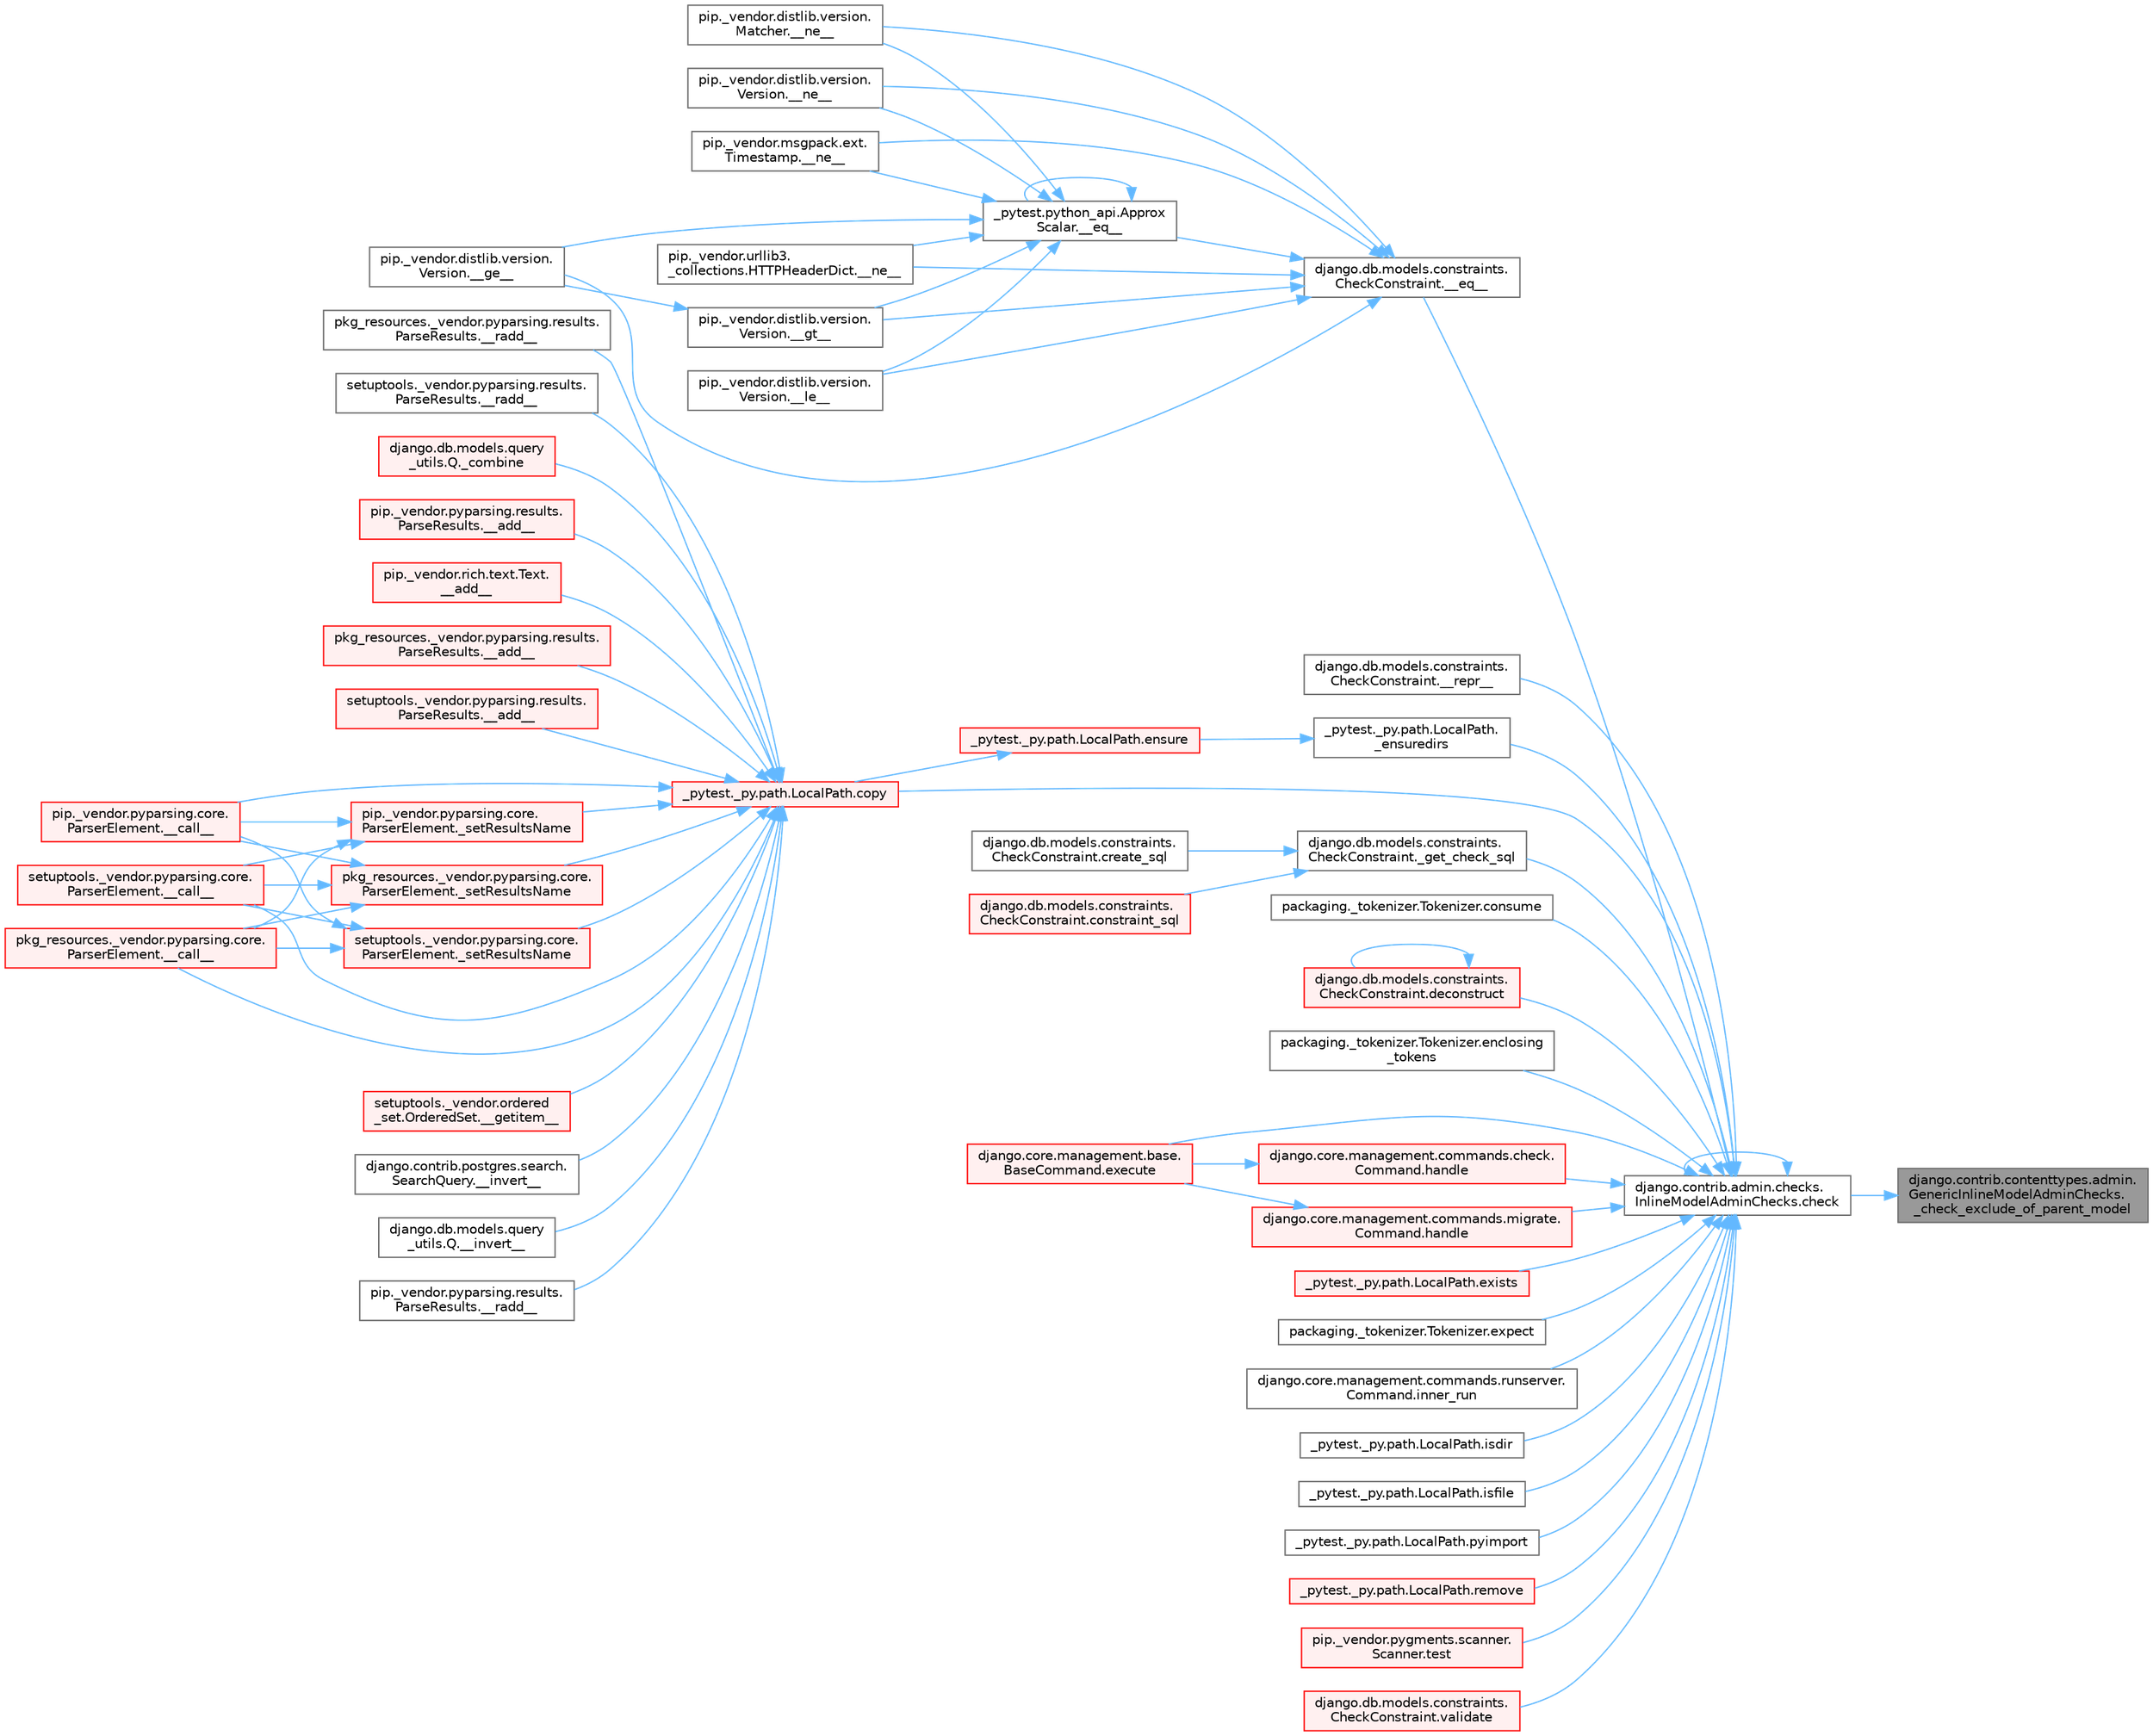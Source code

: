 digraph "django.contrib.contenttypes.admin.GenericInlineModelAdminChecks._check_exclude_of_parent_model"
{
 // LATEX_PDF_SIZE
  bgcolor="transparent";
  edge [fontname=Helvetica,fontsize=10,labelfontname=Helvetica,labelfontsize=10];
  node [fontname=Helvetica,fontsize=10,shape=box,height=0.2,width=0.4];
  rankdir="RL";
  Node1 [id="Node000001",label="django.contrib.contenttypes.admin.\lGenericInlineModelAdminChecks.\l_check_exclude_of_parent_model",height=0.2,width=0.4,color="gray40", fillcolor="grey60", style="filled", fontcolor="black",tooltip=" "];
  Node1 -> Node2 [id="edge1_Node000001_Node000002",dir="back",color="steelblue1",style="solid",tooltip=" "];
  Node2 [id="Node000002",label="django.contrib.admin.checks.\lInlineModelAdminChecks.check",height=0.2,width=0.4,color="grey40", fillcolor="white", style="filled",URL="$classdjango_1_1contrib_1_1admin_1_1checks_1_1_inline_model_admin_checks.html#acdf096659f73e5facb970e774e61f7cc",tooltip=" "];
  Node2 -> Node3 [id="edge2_Node000002_Node000003",dir="back",color="steelblue1",style="solid",tooltip=" "];
  Node3 [id="Node000003",label="django.db.models.constraints.\lCheckConstraint.__eq__",height=0.2,width=0.4,color="grey40", fillcolor="white", style="filled",URL="$classdjango_1_1db_1_1models_1_1constraints_1_1_check_constraint.html#a55875a553e53009967129f8b8a269475",tooltip=" "];
  Node3 -> Node4 [id="edge3_Node000003_Node000004",dir="back",color="steelblue1",style="solid",tooltip=" "];
  Node4 [id="Node000004",label="_pytest.python_api.Approx\lScalar.__eq__",height=0.2,width=0.4,color="grey40", fillcolor="white", style="filled",URL="$class__pytest_1_1python__api_1_1_approx_scalar.html#af4601ee4ca7409927f88c83ebfc3d923",tooltip=" "];
  Node4 -> Node4 [id="edge4_Node000004_Node000004",dir="back",color="steelblue1",style="solid",tooltip=" "];
  Node4 -> Node5 [id="edge5_Node000004_Node000005",dir="back",color="steelblue1",style="solid",tooltip=" "];
  Node5 [id="Node000005",label="pip._vendor.distlib.version.\lVersion.__ge__",height=0.2,width=0.4,color="grey40", fillcolor="white", style="filled",URL="$classpip_1_1__vendor_1_1distlib_1_1version_1_1_version.html#aa6b7b889cebc687ddb5ed9040d01b1ec",tooltip=" "];
  Node4 -> Node6 [id="edge6_Node000004_Node000006",dir="back",color="steelblue1",style="solid",tooltip=" "];
  Node6 [id="Node000006",label="pip._vendor.distlib.version.\lVersion.__gt__",height=0.2,width=0.4,color="grey40", fillcolor="white", style="filled",URL="$classpip_1_1__vendor_1_1distlib_1_1version_1_1_version.html#a51cf0c8da1bb6829173ff6861b10cb5f",tooltip=" "];
  Node6 -> Node5 [id="edge7_Node000006_Node000005",dir="back",color="steelblue1",style="solid",tooltip=" "];
  Node4 -> Node7 [id="edge8_Node000004_Node000007",dir="back",color="steelblue1",style="solid",tooltip=" "];
  Node7 [id="Node000007",label="pip._vendor.distlib.version.\lVersion.__le__",height=0.2,width=0.4,color="grey40", fillcolor="white", style="filled",URL="$classpip_1_1__vendor_1_1distlib_1_1version_1_1_version.html#ae5e2c5d9b76377e286fcf92a382cbb8b",tooltip=" "];
  Node4 -> Node8 [id="edge9_Node000004_Node000008",dir="back",color="steelblue1",style="solid",tooltip=" "];
  Node8 [id="Node000008",label="pip._vendor.distlib.version.\lMatcher.__ne__",height=0.2,width=0.4,color="grey40", fillcolor="white", style="filled",URL="$classpip_1_1__vendor_1_1distlib_1_1version_1_1_matcher.html#a24f8f8a4686bff3018fee5d22f4e02f1",tooltip=" "];
  Node4 -> Node9 [id="edge10_Node000004_Node000009",dir="back",color="steelblue1",style="solid",tooltip=" "];
  Node9 [id="Node000009",label="pip._vendor.distlib.version.\lVersion.__ne__",height=0.2,width=0.4,color="grey40", fillcolor="white", style="filled",URL="$classpip_1_1__vendor_1_1distlib_1_1version_1_1_version.html#aea3cdf6db007318ab1a2e8d144e2a4a1",tooltip=" "];
  Node4 -> Node10 [id="edge11_Node000004_Node000010",dir="back",color="steelblue1",style="solid",tooltip=" "];
  Node10 [id="Node000010",label="pip._vendor.msgpack.ext.\lTimestamp.__ne__",height=0.2,width=0.4,color="grey40", fillcolor="white", style="filled",URL="$classpip_1_1__vendor_1_1msgpack_1_1ext_1_1_timestamp.html#ac38b8cada8075f7a1133b06bc99b2317",tooltip=" "];
  Node4 -> Node11 [id="edge12_Node000004_Node000011",dir="back",color="steelblue1",style="solid",tooltip=" "];
  Node11 [id="Node000011",label="pip._vendor.urllib3.\l_collections.HTTPHeaderDict.__ne__",height=0.2,width=0.4,color="grey40", fillcolor="white", style="filled",URL="$classpip_1_1__vendor_1_1urllib3_1_1__collections_1_1_h_t_t_p_header_dict.html#aa7766a9499d33160a1258e140e35a806",tooltip=" "];
  Node3 -> Node5 [id="edge13_Node000003_Node000005",dir="back",color="steelblue1",style="solid",tooltip=" "];
  Node3 -> Node6 [id="edge14_Node000003_Node000006",dir="back",color="steelblue1",style="solid",tooltip=" "];
  Node3 -> Node7 [id="edge15_Node000003_Node000007",dir="back",color="steelblue1",style="solid",tooltip=" "];
  Node3 -> Node8 [id="edge16_Node000003_Node000008",dir="back",color="steelblue1",style="solid",tooltip=" "];
  Node3 -> Node9 [id="edge17_Node000003_Node000009",dir="back",color="steelblue1",style="solid",tooltip=" "];
  Node3 -> Node10 [id="edge18_Node000003_Node000010",dir="back",color="steelblue1",style="solid",tooltip=" "];
  Node3 -> Node11 [id="edge19_Node000003_Node000011",dir="back",color="steelblue1",style="solid",tooltip=" "];
  Node2 -> Node12 [id="edge20_Node000002_Node000012",dir="back",color="steelblue1",style="solid",tooltip=" "];
  Node12 [id="Node000012",label="django.db.models.constraints.\lCheckConstraint.__repr__",height=0.2,width=0.4,color="grey40", fillcolor="white", style="filled",URL="$classdjango_1_1db_1_1models_1_1constraints_1_1_check_constraint.html#a5ee1e990e7235f77706fa7da45651b5f",tooltip=" "];
  Node2 -> Node13 [id="edge21_Node000002_Node000013",dir="back",color="steelblue1",style="solid",tooltip=" "];
  Node13 [id="Node000013",label="_pytest._py.path.LocalPath.\l_ensuredirs",height=0.2,width=0.4,color="grey40", fillcolor="white", style="filled",URL="$class__pytest_1_1__py_1_1path_1_1_local_path.html#a0fa56f7616aa9008fbda709b5bd46302",tooltip=" "];
  Node13 -> Node14 [id="edge22_Node000013_Node000014",dir="back",color="steelblue1",style="solid",tooltip=" "];
  Node14 [id="Node000014",label="_pytest._py.path.LocalPath.ensure",height=0.2,width=0.4,color="red", fillcolor="#FFF0F0", style="filled",URL="$class__pytest_1_1__py_1_1path_1_1_local_path.html#a7495d45777169316de67c7e19218622d",tooltip=" "];
  Node14 -> Node15 [id="edge23_Node000014_Node000015",dir="back",color="steelblue1",style="solid",tooltip=" "];
  Node15 [id="Node000015",label="_pytest._py.path.LocalPath.copy",height=0.2,width=0.4,color="red", fillcolor="#FFF0F0", style="filled",URL="$class__pytest_1_1__py_1_1path_1_1_local_path.html#a9eeecae0b90a7147e6bf23d6ea8fc6c0",tooltip=" "];
  Node15 -> Node16 [id="edge24_Node000015_Node000016",dir="back",color="steelblue1",style="solid",tooltip=" "];
  Node16 [id="Node000016",label="pip._vendor.pyparsing.results.\lParseResults.__add__",height=0.2,width=0.4,color="red", fillcolor="#FFF0F0", style="filled",URL="$classpip_1_1__vendor_1_1pyparsing_1_1results_1_1_parse_results.html#a3d042ec44a5277aec415d0527b3aa0f2",tooltip=" "];
  Node15 -> Node18 [id="edge25_Node000015_Node000018",dir="back",color="steelblue1",style="solid",tooltip=" "];
  Node18 [id="Node000018",label="pip._vendor.rich.text.Text.\l__add__",height=0.2,width=0.4,color="red", fillcolor="#FFF0F0", style="filled",URL="$classpip_1_1__vendor_1_1rich_1_1text_1_1_text.html#a53ddbcca645bcd523cc7875ede6a2691",tooltip=" "];
  Node15 -> Node19 [id="edge26_Node000015_Node000019",dir="back",color="steelblue1",style="solid",tooltip=" "];
  Node19 [id="Node000019",label="pkg_resources._vendor.pyparsing.results.\lParseResults.__add__",height=0.2,width=0.4,color="red", fillcolor="#FFF0F0", style="filled",URL="$classpkg__resources_1_1__vendor_1_1pyparsing_1_1results_1_1_parse_results.html#aac08c0df1060499bad944971ca3442b9",tooltip=" "];
  Node15 -> Node20 [id="edge27_Node000015_Node000020",dir="back",color="steelblue1",style="solid",tooltip=" "];
  Node20 [id="Node000020",label="setuptools._vendor.pyparsing.results.\lParseResults.__add__",height=0.2,width=0.4,color="red", fillcolor="#FFF0F0", style="filled",URL="$classsetuptools_1_1__vendor_1_1pyparsing_1_1results_1_1_parse_results.html#afddc4e6ba70870fb80a50fb1f12f43e3",tooltip=" "];
  Node15 -> Node21 [id="edge28_Node000015_Node000021",dir="back",color="steelblue1",style="solid",tooltip=" "];
  Node21 [id="Node000021",label="pip._vendor.pyparsing.core.\lParserElement.__call__",height=0.2,width=0.4,color="red", fillcolor="#FFF0F0", style="filled",URL="$classpip_1_1__vendor_1_1pyparsing_1_1core_1_1_parser_element.html#a2f5f22bc974026e007e59ad948002d7d",tooltip=" "];
  Node15 -> Node24 [id="edge29_Node000015_Node000024",dir="back",color="steelblue1",style="solid",tooltip=" "];
  Node24 [id="Node000024",label="pkg_resources._vendor.pyparsing.core.\lParserElement.__call__",height=0.2,width=0.4,color="red", fillcolor="#FFF0F0", style="filled",URL="$classpkg__resources_1_1__vendor_1_1pyparsing_1_1core_1_1_parser_element.html#afcbb17119d97bfa6d626db404fc46c5d",tooltip=" "];
  Node15 -> Node25 [id="edge30_Node000015_Node000025",dir="back",color="steelblue1",style="solid",tooltip=" "];
  Node25 [id="Node000025",label="setuptools._vendor.pyparsing.core.\lParserElement.__call__",height=0.2,width=0.4,color="red", fillcolor="#FFF0F0", style="filled",URL="$classsetuptools_1_1__vendor_1_1pyparsing_1_1core_1_1_parser_element.html#a28d20326a3f54e2777adc97073328291",tooltip=" "];
  Node15 -> Node26 [id="edge31_Node000015_Node000026",dir="back",color="steelblue1",style="solid",tooltip=" "];
  Node26 [id="Node000026",label="setuptools._vendor.ordered\l_set.OrderedSet.__getitem__",height=0.2,width=0.4,color="red", fillcolor="#FFF0F0", style="filled",URL="$classsetuptools_1_1__vendor_1_1ordered__set_1_1_ordered_set.html#aaa8657c0e85788ac2555cc46176b060c",tooltip=" "];
  Node15 -> Node144 [id="edge32_Node000015_Node000144",dir="back",color="steelblue1",style="solid",tooltip=" "];
  Node144 [id="Node000144",label="django.contrib.postgres.search.\lSearchQuery.__invert__",height=0.2,width=0.4,color="grey40", fillcolor="white", style="filled",URL="$classdjango_1_1contrib_1_1postgres_1_1search_1_1_search_query.html#ac6a7b74e22559ee2d0e348855bb3d42f",tooltip=" "];
  Node15 -> Node145 [id="edge33_Node000015_Node000145",dir="back",color="steelblue1",style="solid",tooltip=" "];
  Node145 [id="Node000145",label="django.db.models.query\l_utils.Q.__invert__",height=0.2,width=0.4,color="grey40", fillcolor="white", style="filled",URL="$classdjango_1_1db_1_1models_1_1query__utils_1_1_q.html#aaeda3970880cceb191cb640593f80bdf",tooltip=" "];
  Node15 -> Node146 [id="edge34_Node000015_Node000146",dir="back",color="steelblue1",style="solid",tooltip=" "];
  Node146 [id="Node000146",label="pip._vendor.pyparsing.results.\lParseResults.__radd__",height=0.2,width=0.4,color="grey40", fillcolor="white", style="filled",URL="$classpip_1_1__vendor_1_1pyparsing_1_1results_1_1_parse_results.html#afe7d2f27df6497e29cb2cfcd08d8dd40",tooltip=" "];
  Node15 -> Node147 [id="edge35_Node000015_Node000147",dir="back",color="steelblue1",style="solid",tooltip=" "];
  Node147 [id="Node000147",label="pkg_resources._vendor.pyparsing.results.\lParseResults.__radd__",height=0.2,width=0.4,color="grey40", fillcolor="white", style="filled",URL="$classpkg__resources_1_1__vendor_1_1pyparsing_1_1results_1_1_parse_results.html#a7a988886fbf5c1a9187986384e4df86a",tooltip=" "];
  Node15 -> Node148 [id="edge36_Node000015_Node000148",dir="back",color="steelblue1",style="solid",tooltip=" "];
  Node148 [id="Node000148",label="setuptools._vendor.pyparsing.results.\lParseResults.__radd__",height=0.2,width=0.4,color="grey40", fillcolor="white", style="filled",URL="$classsetuptools_1_1__vendor_1_1pyparsing_1_1results_1_1_parse_results.html#ae4ccddd5f7c4b56e755d4742bc029335",tooltip=" "];
  Node15 -> Node149 [id="edge37_Node000015_Node000149",dir="back",color="steelblue1",style="solid",tooltip=" "];
  Node149 [id="Node000149",label="django.db.models.query\l_utils.Q._combine",height=0.2,width=0.4,color="red", fillcolor="#FFF0F0", style="filled",URL="$classdjango_1_1db_1_1models_1_1query__utils_1_1_q.html#ade621b98231b73615e1aa3a726560c55",tooltip=" "];
  Node15 -> Node162 [id="edge38_Node000015_Node000162",dir="back",color="steelblue1",style="solid",tooltip=" "];
  Node162 [id="Node000162",label="pip._vendor.pyparsing.core.\lParserElement._setResultsName",height=0.2,width=0.4,color="red", fillcolor="#FFF0F0", style="filled",URL="$classpip_1_1__vendor_1_1pyparsing_1_1core_1_1_parser_element.html#a4682554ec6560cf3d1060cba60212b54",tooltip=" "];
  Node162 -> Node21 [id="edge39_Node000162_Node000021",dir="back",color="steelblue1",style="solid",tooltip=" "];
  Node162 -> Node24 [id="edge40_Node000162_Node000024",dir="back",color="steelblue1",style="solid",tooltip=" "];
  Node162 -> Node25 [id="edge41_Node000162_Node000025",dir="back",color="steelblue1",style="solid",tooltip=" "];
  Node15 -> Node166 [id="edge42_Node000015_Node000166",dir="back",color="steelblue1",style="solid",tooltip=" "];
  Node166 [id="Node000166",label="pkg_resources._vendor.pyparsing.core.\lParserElement._setResultsName",height=0.2,width=0.4,color="red", fillcolor="#FFF0F0", style="filled",URL="$classpkg__resources_1_1__vendor_1_1pyparsing_1_1core_1_1_parser_element.html#a84c9abb71474719f0beed3a171d4d031",tooltip=" "];
  Node166 -> Node21 [id="edge43_Node000166_Node000021",dir="back",color="steelblue1",style="solid",tooltip=" "];
  Node166 -> Node24 [id="edge44_Node000166_Node000024",dir="back",color="steelblue1",style="solid",tooltip=" "];
  Node166 -> Node25 [id="edge45_Node000166_Node000025",dir="back",color="steelblue1",style="solid",tooltip=" "];
  Node15 -> Node167 [id="edge46_Node000015_Node000167",dir="back",color="steelblue1",style="solid",tooltip=" "];
  Node167 [id="Node000167",label="setuptools._vendor.pyparsing.core.\lParserElement._setResultsName",height=0.2,width=0.4,color="red", fillcolor="#FFF0F0", style="filled",URL="$classsetuptools_1_1__vendor_1_1pyparsing_1_1core_1_1_parser_element.html#ad1c3dd5ac98b4103f6c2a679005e141b",tooltip=" "];
  Node167 -> Node21 [id="edge47_Node000167_Node000021",dir="back",color="steelblue1",style="solid",tooltip=" "];
  Node167 -> Node24 [id="edge48_Node000167_Node000024",dir="back",color="steelblue1",style="solid",tooltip=" "];
  Node167 -> Node25 [id="edge49_Node000167_Node000025",dir="back",color="steelblue1",style="solid",tooltip=" "];
  Node2 -> Node740 [id="edge50_Node000002_Node000740",dir="back",color="steelblue1",style="solid",tooltip=" "];
  Node740 [id="Node000740",label="django.db.models.constraints.\lCheckConstraint._get_check_sql",height=0.2,width=0.4,color="grey40", fillcolor="white", style="filled",URL="$classdjango_1_1db_1_1models_1_1constraints_1_1_check_constraint.html#ab552e7a1f32342445fc3de884f6602fa",tooltip=" "];
  Node740 -> Node741 [id="edge51_Node000740_Node000741",dir="back",color="steelblue1",style="solid",tooltip=" "];
  Node741 [id="Node000741",label="django.db.models.constraints.\lCheckConstraint.constraint_sql",height=0.2,width=0.4,color="red", fillcolor="#FFF0F0", style="filled",URL="$classdjango_1_1db_1_1models_1_1constraints_1_1_check_constraint.html#aa56a99c0f85522e94261cb09b557bea8",tooltip=" "];
  Node740 -> Node742 [id="edge52_Node000740_Node000742",dir="back",color="steelblue1",style="solid",tooltip=" "];
  Node742 [id="Node000742",label="django.db.models.constraints.\lCheckConstraint.create_sql",height=0.2,width=0.4,color="grey40", fillcolor="white", style="filled",URL="$classdjango_1_1db_1_1models_1_1constraints_1_1_check_constraint.html#a515cb4be80a7dcc0961fe5be44016458",tooltip=" "];
  Node2 -> Node2 [id="edge53_Node000002_Node000002",dir="back",color="steelblue1",style="solid",tooltip=" "];
  Node2 -> Node728 [id="edge54_Node000002_Node000728",dir="back",color="steelblue1",style="solid",tooltip=" "];
  Node728 [id="Node000728",label="packaging._tokenizer.Tokenizer.consume",height=0.2,width=0.4,color="grey40", fillcolor="white", style="filled",URL="$classpackaging_1_1__tokenizer_1_1_tokenizer.html#aff74eaccaae690982aaaba5cb9a4d051",tooltip=" "];
  Node2 -> Node15 [id="edge55_Node000002_Node000015",dir="back",color="steelblue1",style="solid",tooltip=" "];
  Node2 -> Node743 [id="edge56_Node000002_Node000743",dir="back",color="steelblue1",style="solid",tooltip=" "];
  Node743 [id="Node000743",label="django.db.models.constraints.\lCheckConstraint.deconstruct",height=0.2,width=0.4,color="red", fillcolor="#FFF0F0", style="filled",URL="$classdjango_1_1db_1_1models_1_1constraints_1_1_check_constraint.html#ac92574d84d50d54d9cffa5abb756b970",tooltip=" "];
  Node743 -> Node743 [id="edge57_Node000743_Node000743",dir="back",color="steelblue1",style="solid",tooltip=" "];
  Node2 -> Node744 [id="edge58_Node000002_Node000744",dir="back",color="steelblue1",style="solid",tooltip=" "];
  Node744 [id="Node000744",label="packaging._tokenizer.Tokenizer.enclosing\l_tokens",height=0.2,width=0.4,color="grey40", fillcolor="white", style="filled",URL="$classpackaging_1_1__tokenizer_1_1_tokenizer.html#a27f8cfa7a5ed91e0cba1923b9b18da3d",tooltip=" "];
  Node2 -> Node745 [id="edge59_Node000002_Node000745",dir="back",color="steelblue1",style="solid",tooltip=" "];
  Node745 [id="Node000745",label="django.core.management.base.\lBaseCommand.execute",height=0.2,width=0.4,color="red", fillcolor="#FFF0F0", style="filled",URL="$classdjango_1_1core_1_1management_1_1base_1_1_base_command.html#a5621c1fb51be6a2deff6777d90c25ee0",tooltip=" "];
  Node2 -> Node746 [id="edge60_Node000002_Node000746",dir="back",color="steelblue1",style="solid",tooltip=" "];
  Node746 [id="Node000746",label="_pytest._py.path.LocalPath.exists",height=0.2,width=0.4,color="red", fillcolor="#FFF0F0", style="filled",URL="$class__pytest_1_1__py_1_1path_1_1_local_path.html#a3fbaec6b6f93562fa73a23530e92d148",tooltip=" "];
  Node2 -> Node747 [id="edge61_Node000002_Node000747",dir="back",color="steelblue1",style="solid",tooltip=" "];
  Node747 [id="Node000747",label="packaging._tokenizer.Tokenizer.expect",height=0.2,width=0.4,color="grey40", fillcolor="white", style="filled",URL="$classpackaging_1_1__tokenizer_1_1_tokenizer.html#a151b21b99f387eddd422cd0dcf2064dd",tooltip=" "];
  Node2 -> Node748 [id="edge62_Node000002_Node000748",dir="back",color="steelblue1",style="solid",tooltip=" "];
  Node748 [id="Node000748",label="django.core.management.commands.check.\lCommand.handle",height=0.2,width=0.4,color="red", fillcolor="#FFF0F0", style="filled",URL="$classdjango_1_1core_1_1management_1_1commands_1_1check_1_1_command.html#a4170f8ebcb94254dfffabf874e7c8a37",tooltip=" "];
  Node748 -> Node745 [id="edge63_Node000748_Node000745",dir="back",color="steelblue1",style="solid",tooltip=" "];
  Node2 -> Node878 [id="edge64_Node000002_Node000878",dir="back",color="steelblue1",style="solid",tooltip=" "];
  Node878 [id="Node000878",label="django.core.management.commands.migrate.\lCommand.handle",height=0.2,width=0.4,color="red", fillcolor="#FFF0F0", style="filled",URL="$classdjango_1_1core_1_1management_1_1commands_1_1migrate_1_1_command.html#a659ec347367471d5c828fc3520ebc0fa",tooltip=" "];
  Node878 -> Node745 [id="edge65_Node000878_Node000745",dir="back",color="steelblue1",style="solid",tooltip=" "];
  Node2 -> Node983 [id="edge66_Node000002_Node000983",dir="back",color="steelblue1",style="solid",tooltip=" "];
  Node983 [id="Node000983",label="django.core.management.commands.runserver.\lCommand.inner_run",height=0.2,width=0.4,color="grey40", fillcolor="white", style="filled",URL="$classdjango_1_1core_1_1management_1_1commands_1_1runserver_1_1_command.html#acfb4f8a23c7de4b2d14ba1acbe99e76c",tooltip=" "];
  Node2 -> Node1008 [id="edge67_Node000002_Node001008",dir="back",color="steelblue1",style="solid",tooltip=" "];
  Node1008 [id="Node001008",label="_pytest._py.path.LocalPath.isdir",height=0.2,width=0.4,color="grey40", fillcolor="white", style="filled",URL="$class__pytest_1_1__py_1_1path_1_1_local_path.html#a72eece012fd05a880c867add66eee8ed",tooltip=" "];
  Node2 -> Node1009 [id="edge68_Node000002_Node001009",dir="back",color="steelblue1",style="solid",tooltip=" "];
  Node1009 [id="Node001009",label="_pytest._py.path.LocalPath.isfile",height=0.2,width=0.4,color="grey40", fillcolor="white", style="filled",URL="$class__pytest_1_1__py_1_1path_1_1_local_path.html#a497c5830417224b5ca601bc706ed40fc",tooltip=" "];
  Node2 -> Node1010 [id="edge69_Node000002_Node001010",dir="back",color="steelblue1",style="solid",tooltip=" "];
  Node1010 [id="Node001010",label="_pytest._py.path.LocalPath.pyimport",height=0.2,width=0.4,color="grey40", fillcolor="white", style="filled",URL="$class__pytest_1_1__py_1_1path_1_1_local_path.html#aaf2fbd0a1a8554d138b60c28ca682b75",tooltip=" "];
  Node2 -> Node1011 [id="edge70_Node000002_Node001011",dir="back",color="steelblue1",style="solid",tooltip=" "];
  Node1011 [id="Node001011",label="_pytest._py.path.LocalPath.remove",height=0.2,width=0.4,color="red", fillcolor="#FFF0F0", style="filled",URL="$class__pytest_1_1__py_1_1path_1_1_local_path.html#ab03c51c4d1c02d97ecc0249f7d270d2c",tooltip=" "];
  Node2 -> Node1019 [id="edge71_Node000002_Node001019",dir="back",color="steelblue1",style="solid",tooltip=" "];
  Node1019 [id="Node001019",label="pip._vendor.pygments.scanner.\lScanner.test",height=0.2,width=0.4,color="red", fillcolor="#FFF0F0", style="filled",URL="$classpip_1_1__vendor_1_1pygments_1_1scanner_1_1_scanner.html#a6b521090362821e85c40252b24f39a1c",tooltip=" "];
  Node2 -> Node1021 [id="edge72_Node000002_Node001021",dir="back",color="steelblue1",style="solid",tooltip=" "];
  Node1021 [id="Node001021",label="django.db.models.constraints.\lCheckConstraint.validate",height=0.2,width=0.4,color="red", fillcolor="#FFF0F0", style="filled",URL="$classdjango_1_1db_1_1models_1_1constraints_1_1_check_constraint.html#a0c49f2501ccbac5b7ff5d6bd42ee916a",tooltip=" "];
}
